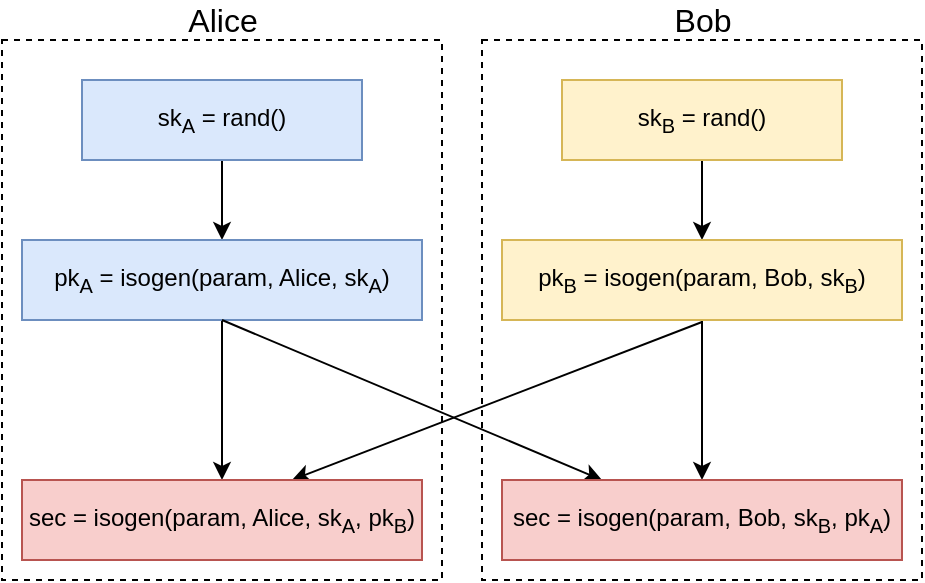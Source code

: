 <mxfile version="13.9.9" type="device"><diagram id="gWluHMcwGr6J5G6QVrIX" name="Page-1"><mxGraphModel dx="906" dy="466" grid="1" gridSize="10" guides="1" tooltips="1" connect="1" arrows="1" fold="1" page="1" pageScale="1" pageWidth="850" pageHeight="1100" math="0" shadow="0"><root><mxCell id="0"/><mxCell id="1" parent="0"/><mxCell id="FyQ1PJD_2MNoaWZhzHo5-18" value="" style="rounded=0;whiteSpace=wrap;html=1;dashed=1;" parent="1" vertex="1"><mxGeometry x="280" y="60" width="220" height="270" as="geometry"/></mxCell><mxCell id="FyQ1PJD_2MNoaWZhzHo5-17" value="" style="rounded=0;whiteSpace=wrap;html=1;dashed=1;" parent="1" vertex="1"><mxGeometry x="40" y="60" width="220" height="270" as="geometry"/></mxCell><mxCell id="FyQ1PJD_2MNoaWZhzHo5-10" style="edgeStyle=orthogonalEdgeStyle;rounded=0;orthogonalLoop=1;jettySize=auto;html=1;" parent="1" source="FyQ1PJD_2MNoaWZhzHo5-1" target="FyQ1PJD_2MNoaWZhzHo5-2" edge="1"><mxGeometry relative="1" as="geometry"/></mxCell><mxCell id="FyQ1PJD_2MNoaWZhzHo5-1" value="sk&lt;sub&gt;A&lt;/sub&gt; = rand()" style="rounded=0;whiteSpace=wrap;html=1;fillColor=#dae8fc;strokeColor=#6c8ebf;" parent="1" vertex="1"><mxGeometry x="80" y="80" width="140" height="40" as="geometry"/></mxCell><mxCell id="FyQ1PJD_2MNoaWZhzHo5-13" style="edgeStyle=orthogonalEdgeStyle;rounded=0;orthogonalLoop=1;jettySize=auto;html=1;entryX=0.5;entryY=0;entryDx=0;entryDy=0;" parent="1" source="FyQ1PJD_2MNoaWZhzHo5-2" target="FyQ1PJD_2MNoaWZhzHo5-7" edge="1"><mxGeometry relative="1" as="geometry"/></mxCell><mxCell id="FyQ1PJD_2MNoaWZhzHo5-2" value="pk&lt;sub&gt;A&lt;/sub&gt; = isogen(param, Alice, sk&lt;sub&gt;A&lt;/sub&gt;)" style="rounded=0;whiteSpace=wrap;html=1;fillColor=#dae8fc;strokeColor=#6c8ebf;" parent="1" vertex="1"><mxGeometry x="50" y="160" width="200" height="40" as="geometry"/></mxCell><mxCell id="FyQ1PJD_2MNoaWZhzHo5-11" style="edgeStyle=orthogonalEdgeStyle;rounded=0;orthogonalLoop=1;jettySize=auto;html=1;entryX=0.5;entryY=0;entryDx=0;entryDy=0;" parent="1" source="FyQ1PJD_2MNoaWZhzHo5-3" target="FyQ1PJD_2MNoaWZhzHo5-4" edge="1"><mxGeometry relative="1" as="geometry"/></mxCell><mxCell id="FyQ1PJD_2MNoaWZhzHo5-3" value="sk&lt;sub&gt;B&lt;/sub&gt; = rand()" style="rounded=0;whiteSpace=wrap;html=1;fillColor=#fff2cc;strokeColor=#d6b656;" parent="1" vertex="1"><mxGeometry x="320" y="80" width="140" height="40" as="geometry"/></mxCell><mxCell id="FyQ1PJD_2MNoaWZhzHo5-12" style="edgeStyle=orthogonalEdgeStyle;rounded=0;orthogonalLoop=1;jettySize=auto;html=1;entryX=0.5;entryY=0;entryDx=0;entryDy=0;" parent="1" source="FyQ1PJD_2MNoaWZhzHo5-4" target="FyQ1PJD_2MNoaWZhzHo5-9" edge="1"><mxGeometry relative="1" as="geometry"/></mxCell><mxCell id="FyQ1PJD_2MNoaWZhzHo5-4" value="pk&lt;sub&gt;B&lt;/sub&gt; = isogen(param, Bob, sk&lt;sub&gt;B&lt;/sub&gt;)" style="rounded=0;whiteSpace=wrap;html=1;fillColor=#fff2cc;strokeColor=#d6b656;" parent="1" vertex="1"><mxGeometry x="290" y="160" width="200" height="40" as="geometry"/></mxCell><mxCell id="FyQ1PJD_2MNoaWZhzHo5-5" value="" style="endArrow=classic;html=1;entryX=0.25;entryY=0;entryDx=0;entryDy=0;" parent="1" target="FyQ1PJD_2MNoaWZhzHo5-9" edge="1"><mxGeometry width="50" height="50" relative="1" as="geometry"><mxPoint x="150" y="200" as="sourcePoint"/><mxPoint x="280" y="240" as="targetPoint"/></mxGeometry></mxCell><mxCell id="FyQ1PJD_2MNoaWZhzHo5-6" value="" style="endArrow=classic;html=1;entryX=0.75;entryY=0;entryDx=0;entryDy=0;" parent="1" target="FyQ1PJD_2MNoaWZhzHo5-7" edge="1"><mxGeometry width="50" height="50" relative="1" as="geometry"><mxPoint x="390" y="201" as="sourcePoint"/><mxPoint x="110" y="270" as="targetPoint"/></mxGeometry></mxCell><mxCell id="FyQ1PJD_2MNoaWZhzHo5-7" value="sec = isogen(sk&lt;sub&gt;A&lt;/sub&gt;, pk&lt;sub&gt;B&lt;/sub&gt;)" style="rounded=0;whiteSpace=wrap;html=1;" parent="1" vertex="1"><mxGeometry x="80" y="280" width="140" height="40" as="geometry"/></mxCell><mxCell id="FyQ1PJD_2MNoaWZhzHo5-9" value="sec = isogen(param, Bob, sk&lt;sub&gt;B&lt;/sub&gt;, pk&lt;sub&gt;A&lt;/sub&gt;)" style="rounded=0;whiteSpace=wrap;html=1;fillColor=#f8cecc;strokeColor=#b85450;" parent="1" vertex="1"><mxGeometry x="290" y="280" width="200" height="40" as="geometry"/></mxCell><mxCell id="FyQ1PJD_2MNoaWZhzHo5-16" value="sec = isogen(param, Alice, sk&lt;sub&gt;A&lt;/sub&gt;, pk&lt;sub&gt;B&lt;/sub&gt;)" style="rounded=0;whiteSpace=wrap;html=1;fillColor=#f8cecc;strokeColor=#b85450;" parent="1" vertex="1"><mxGeometry x="50" y="280" width="200" height="40" as="geometry"/></mxCell><mxCell id="FyQ1PJD_2MNoaWZhzHo5-19" value="Alice" style="text;html=1;align=center;verticalAlign=middle;resizable=0;points=[];autosize=1;fontSize=16;" parent="1" vertex="1"><mxGeometry x="125" y="40" width="50" height="20" as="geometry"/></mxCell><mxCell id="FyQ1PJD_2MNoaWZhzHo5-20" value="Bob" style="text;html=1;align=center;verticalAlign=middle;resizable=0;points=[];autosize=1;fontSize=16;" parent="1" vertex="1"><mxGeometry x="370" y="40" width="40" height="20" as="geometry"/></mxCell></root></mxGraphModel></diagram></mxfile>